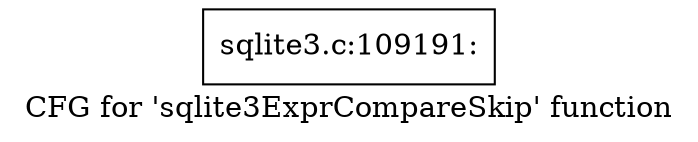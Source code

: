 digraph "CFG for 'sqlite3ExprCompareSkip' function" {
	label="CFG for 'sqlite3ExprCompareSkip' function";

	Node0x55c0f5f15ee0 [shape=record,label="{sqlite3.c:109191:}"];
}
